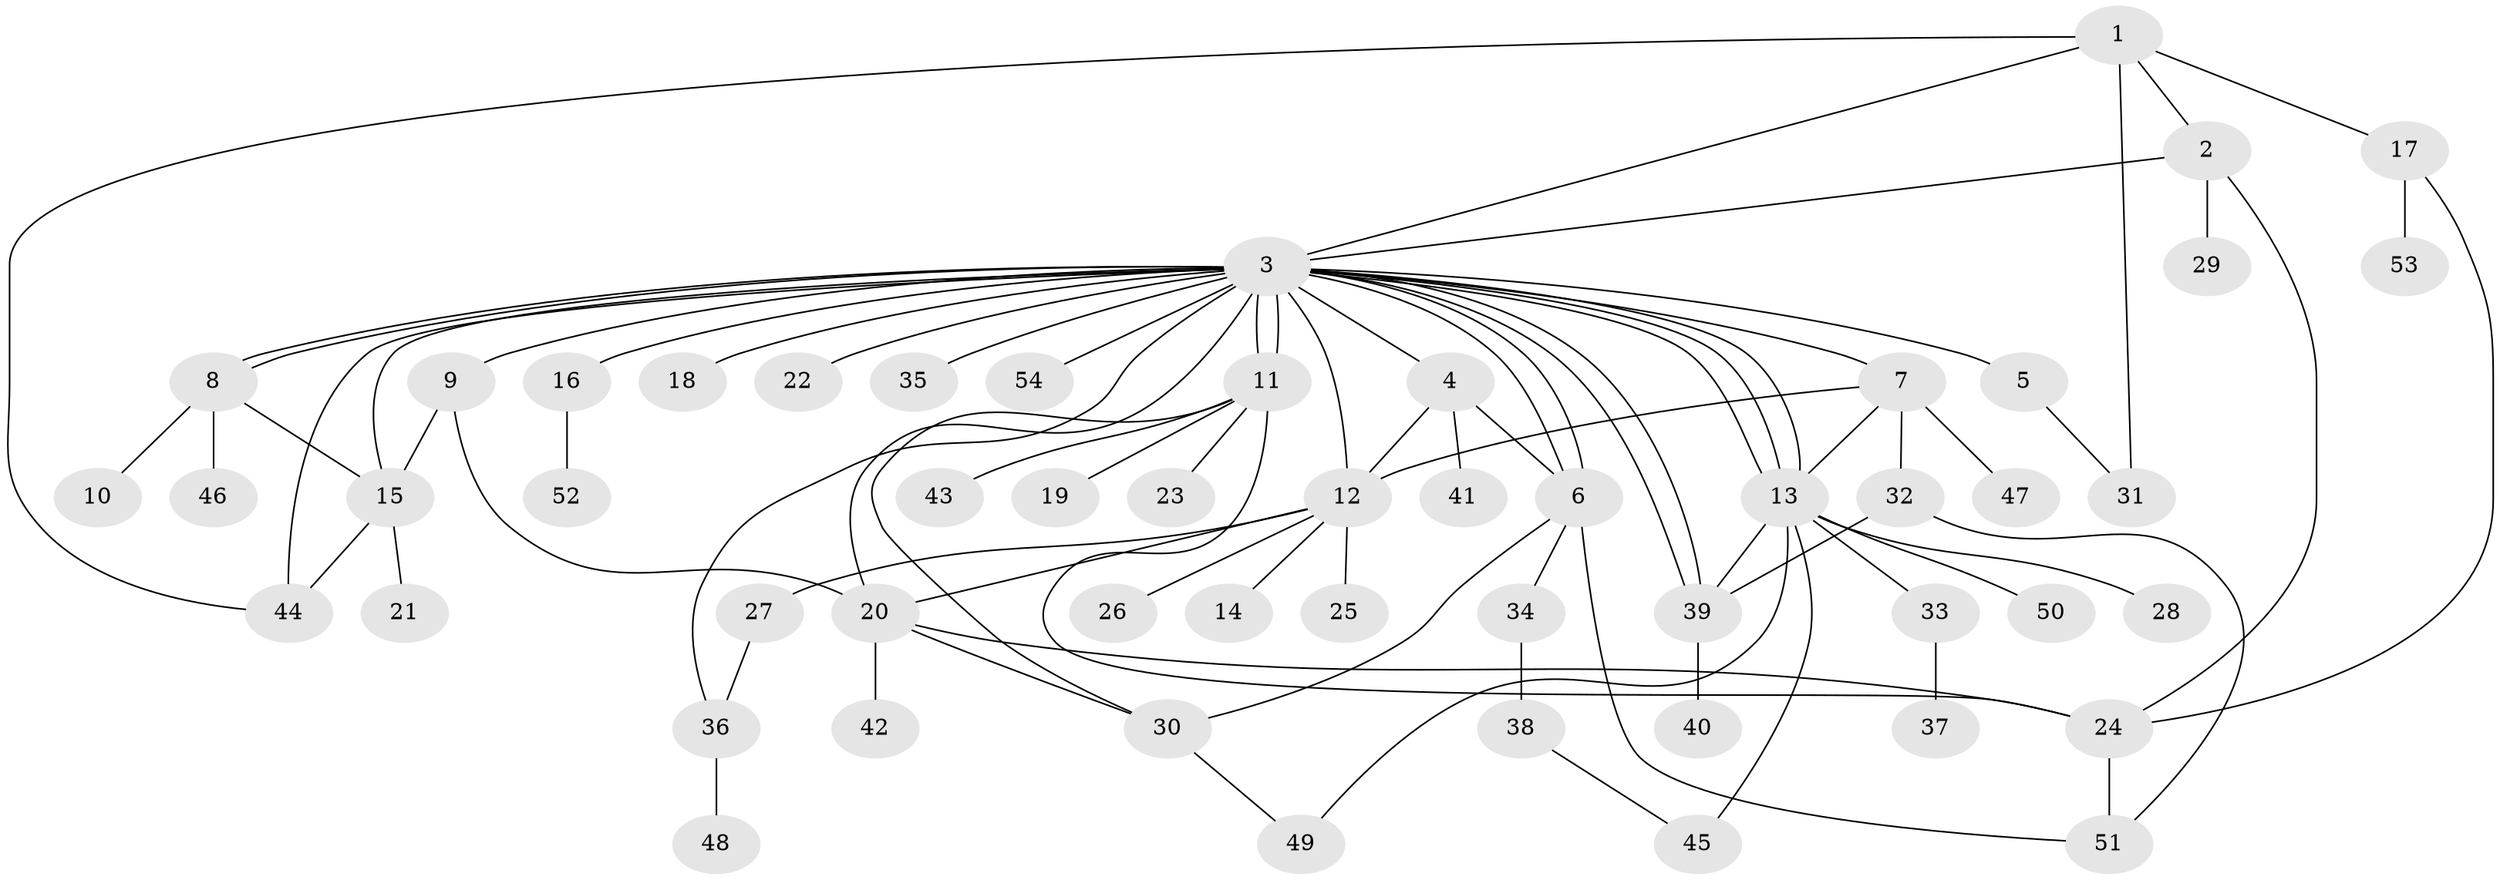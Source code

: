 // coarse degree distribution, {5: 0.08333333333333333, 3: 0.08333333333333333, 29: 0.027777777777777776, 2: 0.19444444444444445, 8: 0.027777777777777776, 4: 0.1111111111111111, 1: 0.4166666666666667, 6: 0.027777777777777776, 10: 0.027777777777777776}
// Generated by graph-tools (version 1.1) at 2025/51/02/27/25 19:51:58]
// undirected, 54 vertices, 83 edges
graph export_dot {
graph [start="1"]
  node [color=gray90,style=filled];
  1;
  2;
  3;
  4;
  5;
  6;
  7;
  8;
  9;
  10;
  11;
  12;
  13;
  14;
  15;
  16;
  17;
  18;
  19;
  20;
  21;
  22;
  23;
  24;
  25;
  26;
  27;
  28;
  29;
  30;
  31;
  32;
  33;
  34;
  35;
  36;
  37;
  38;
  39;
  40;
  41;
  42;
  43;
  44;
  45;
  46;
  47;
  48;
  49;
  50;
  51;
  52;
  53;
  54;
  1 -- 2;
  1 -- 3;
  1 -- 17;
  1 -- 31;
  1 -- 44;
  2 -- 3;
  2 -- 24;
  2 -- 29;
  3 -- 4;
  3 -- 5;
  3 -- 6;
  3 -- 6;
  3 -- 7;
  3 -- 8;
  3 -- 8;
  3 -- 9;
  3 -- 11;
  3 -- 11;
  3 -- 12;
  3 -- 13;
  3 -- 13;
  3 -- 13;
  3 -- 15;
  3 -- 16;
  3 -- 18;
  3 -- 20;
  3 -- 22;
  3 -- 35;
  3 -- 36;
  3 -- 39;
  3 -- 39;
  3 -- 44;
  3 -- 54;
  4 -- 6;
  4 -- 12;
  4 -- 41;
  5 -- 31;
  6 -- 30;
  6 -- 34;
  6 -- 51;
  7 -- 12;
  7 -- 13;
  7 -- 32;
  7 -- 47;
  8 -- 10;
  8 -- 15;
  8 -- 46;
  9 -- 15;
  9 -- 20;
  11 -- 19;
  11 -- 23;
  11 -- 24;
  11 -- 30;
  11 -- 43;
  12 -- 14;
  12 -- 20;
  12 -- 25;
  12 -- 26;
  12 -- 27;
  13 -- 28;
  13 -- 33;
  13 -- 39;
  13 -- 45;
  13 -- 49;
  13 -- 50;
  15 -- 21;
  15 -- 44;
  16 -- 52;
  17 -- 24;
  17 -- 53;
  20 -- 24;
  20 -- 30;
  20 -- 42;
  24 -- 51;
  27 -- 36;
  30 -- 49;
  32 -- 39;
  32 -- 51;
  33 -- 37;
  34 -- 38;
  36 -- 48;
  38 -- 45;
  39 -- 40;
}
